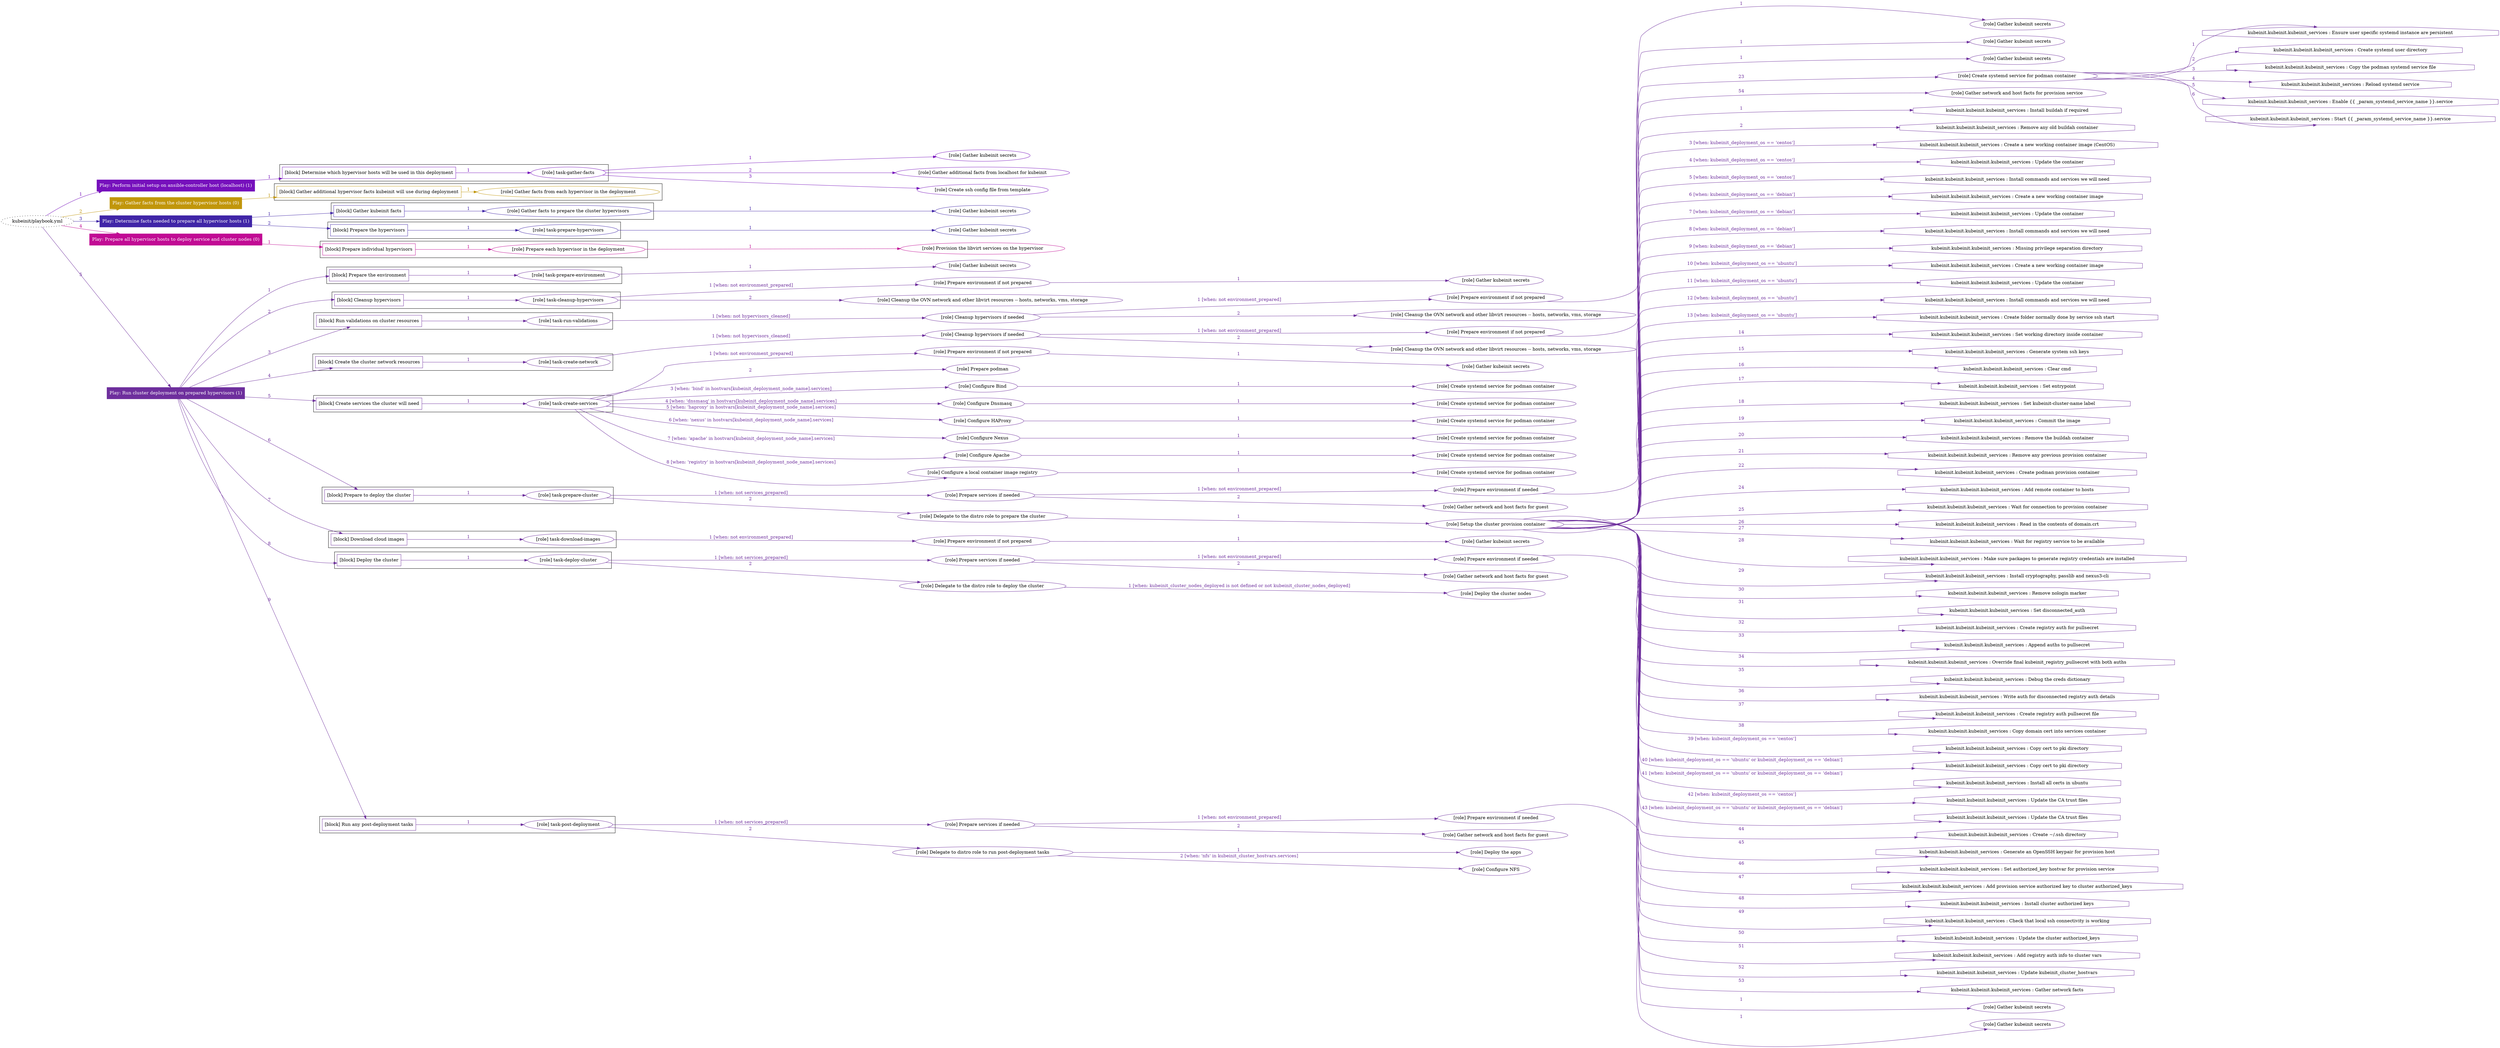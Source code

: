 digraph {
	graph [concentrate=true ordering=in rankdir=LR ratio=fill]
	edge [esep=5 sep=10]
	"kubeinit/playbook.yml" [URL="/home/runner/work/kubeinit/kubeinit/kubeinit/playbook.yml" id=playbook_a686cc2c style=dotted]
	play_045494c7 [label="Play: Perform initial setup on ansible-controller host (localhost) (1)" URL="/home/runner/work/kubeinit/kubeinit/kubeinit/playbook.yml" color="#7610bc" fontcolor="#ffffff" id=play_045494c7 shape=box style=filled tooltip=localhost]
	"kubeinit/playbook.yml" -> play_045494c7 [label="1 " color="#7610bc" fontcolor="#7610bc" id=edge_57f34838 labeltooltip="1 " tooltip="1 "]
	subgraph "Gather kubeinit secrets" {
		role_75d4d42b [label="[role] Gather kubeinit secrets" URL="/home/runner/.ansible/collections/ansible_collections/kubeinit/kubeinit/roles/kubeinit_prepare/tasks/build_hypervisors_group.yml" color="#7610bc" id=role_75d4d42b tooltip="Gather kubeinit secrets"]
	}
	subgraph "Gather additional facts from localhost for kubeinit" {
		role_ff32ad99 [label="[role] Gather additional facts from localhost for kubeinit" URL="/home/runner/.ansible/collections/ansible_collections/kubeinit/kubeinit/roles/kubeinit_prepare/tasks/build_hypervisors_group.yml" color="#7610bc" id=role_ff32ad99 tooltip="Gather additional facts from localhost for kubeinit"]
	}
	subgraph "Create ssh config file from template" {
		role_8c00d1b4 [label="[role] Create ssh config file from template" URL="/home/runner/.ansible/collections/ansible_collections/kubeinit/kubeinit/roles/kubeinit_prepare/tasks/build_hypervisors_group.yml" color="#7610bc" id=role_8c00d1b4 tooltip="Create ssh config file from template"]
	}
	subgraph "task-gather-facts" {
		role_d8882a6d [label="[role] task-gather-facts" URL="/home/runner/work/kubeinit/kubeinit/kubeinit/playbook.yml" color="#7610bc" id=role_d8882a6d tooltip="task-gather-facts"]
		role_d8882a6d -> role_75d4d42b [label="1 " color="#7610bc" fontcolor="#7610bc" id=edge_7086e4f8 labeltooltip="1 " tooltip="1 "]
		role_d8882a6d -> role_ff32ad99 [label="2 " color="#7610bc" fontcolor="#7610bc" id=edge_e5eda3ba labeltooltip="2 " tooltip="2 "]
		role_d8882a6d -> role_8c00d1b4 [label="3 " color="#7610bc" fontcolor="#7610bc" id=edge_1c0daa9b labeltooltip="3 " tooltip="3 "]
	}
	subgraph "Play: Perform initial setup on ansible-controller host (localhost) (1)" {
		play_045494c7 -> block_2c45dfaf [label=1 color="#7610bc" fontcolor="#7610bc" id=edge_6321b18a labeltooltip=1 tooltip=1]
		subgraph cluster_block_2c45dfaf {
			block_2c45dfaf [label="[block] Determine which hypervisor hosts will be used in this deployment" URL="/home/runner/work/kubeinit/kubeinit/kubeinit/playbook.yml" color="#7610bc" id=block_2c45dfaf labeltooltip="Determine which hypervisor hosts will be used in this deployment" shape=box tooltip="Determine which hypervisor hosts will be used in this deployment"]
			block_2c45dfaf -> role_d8882a6d [label="1 " color="#7610bc" fontcolor="#7610bc" id=edge_1941be11 labeltooltip="1 " tooltip="1 "]
		}
	}
	play_22a58d64 [label="Play: Gather facts from the cluster hypervisor hosts (0)" URL="/home/runner/work/kubeinit/kubeinit/kubeinit/playbook.yml" color="#c1960b" fontcolor="#ffffff" id=play_22a58d64 shape=box style=filled tooltip="Play: Gather facts from the cluster hypervisor hosts (0)"]
	"kubeinit/playbook.yml" -> play_22a58d64 [label="2 " color="#c1960b" fontcolor="#c1960b" id=edge_fd9ff710 labeltooltip="2 " tooltip="2 "]
	subgraph "Gather facts from each hypervisor in the deployment" {
		role_be7f7d00 [label="[role] Gather facts from each hypervisor in the deployment" URL="/home/runner/work/kubeinit/kubeinit/kubeinit/playbook.yml" color="#c1960b" id=role_be7f7d00 tooltip="Gather facts from each hypervisor in the deployment"]
	}
	subgraph "Play: Gather facts from the cluster hypervisor hosts (0)" {
		play_22a58d64 -> block_1ef47dce [label=1 color="#c1960b" fontcolor="#c1960b" id=edge_48e5c2f3 labeltooltip=1 tooltip=1]
		subgraph cluster_block_1ef47dce {
			block_1ef47dce [label="[block] Gather additional hypervisor facts kubeinit will use during deployment" URL="/home/runner/work/kubeinit/kubeinit/kubeinit/playbook.yml" color="#c1960b" id=block_1ef47dce labeltooltip="Gather additional hypervisor facts kubeinit will use during deployment" shape=box tooltip="Gather additional hypervisor facts kubeinit will use during deployment"]
			block_1ef47dce -> role_be7f7d00 [label="1 " color="#c1960b" fontcolor="#c1960b" id=edge_4d7d3654 labeltooltip="1 " tooltip="1 "]
		}
	}
	play_cf9418e6 [label="Play: Determine facts needed to prepare all hypervisor hosts (1)" URL="/home/runner/work/kubeinit/kubeinit/kubeinit/playbook.yml" color="#4025a7" fontcolor="#ffffff" id=play_cf9418e6 shape=box style=filled tooltip=localhost]
	"kubeinit/playbook.yml" -> play_cf9418e6 [label="3 " color="#4025a7" fontcolor="#4025a7" id=edge_5047ddeb labeltooltip="3 " tooltip="3 "]
	subgraph "Gather kubeinit secrets" {
		role_5d38d0c1 [label="[role] Gather kubeinit secrets" URL="/home/runner/.ansible/collections/ansible_collections/kubeinit/kubeinit/roles/kubeinit_prepare/tasks/gather_kubeinit_facts.yml" color="#4025a7" id=role_5d38d0c1 tooltip="Gather kubeinit secrets"]
	}
	subgraph "Gather facts to prepare the cluster hypervisors" {
		role_2e29e741 [label="[role] Gather facts to prepare the cluster hypervisors" URL="/home/runner/work/kubeinit/kubeinit/kubeinit/playbook.yml" color="#4025a7" id=role_2e29e741 tooltip="Gather facts to prepare the cluster hypervisors"]
		role_2e29e741 -> role_5d38d0c1 [label="1 " color="#4025a7" fontcolor="#4025a7" id=edge_2fd377ef labeltooltip="1 " tooltip="1 "]
	}
	subgraph "Gather kubeinit secrets" {
		role_f99f743b [label="[role] Gather kubeinit secrets" URL="/home/runner/.ansible/collections/ansible_collections/kubeinit/kubeinit/roles/kubeinit_prepare/tasks/gather_kubeinit_facts.yml" color="#4025a7" id=role_f99f743b tooltip="Gather kubeinit secrets"]
	}
	subgraph "task-prepare-hypervisors" {
		role_46d9872c [label="[role] task-prepare-hypervisors" URL="/home/runner/work/kubeinit/kubeinit/kubeinit/playbook.yml" color="#4025a7" id=role_46d9872c tooltip="task-prepare-hypervisors"]
		role_46d9872c -> role_f99f743b [label="1 " color="#4025a7" fontcolor="#4025a7" id=edge_2d6ed34f labeltooltip="1 " tooltip="1 "]
	}
	subgraph "Play: Determine facts needed to prepare all hypervisor hosts (1)" {
		play_cf9418e6 -> block_96aa5e14 [label=1 color="#4025a7" fontcolor="#4025a7" id=edge_a22595d9 labeltooltip=1 tooltip=1]
		subgraph cluster_block_96aa5e14 {
			block_96aa5e14 [label="[block] Gather kubeinit facts" URL="/home/runner/work/kubeinit/kubeinit/kubeinit/playbook.yml" color="#4025a7" id=block_96aa5e14 labeltooltip="Gather kubeinit facts" shape=box tooltip="Gather kubeinit facts"]
			block_96aa5e14 -> role_2e29e741 [label="1 " color="#4025a7" fontcolor="#4025a7" id=edge_b01ccd8e labeltooltip="1 " tooltip="1 "]
		}
		play_cf9418e6 -> block_4cb4e784 [label=2 color="#4025a7" fontcolor="#4025a7" id=edge_8058cd82 labeltooltip=2 tooltip=2]
		subgraph cluster_block_4cb4e784 {
			block_4cb4e784 [label="[block] Prepare the hypervisors" URL="/home/runner/work/kubeinit/kubeinit/kubeinit/playbook.yml" color="#4025a7" id=block_4cb4e784 labeltooltip="Prepare the hypervisors" shape=box tooltip="Prepare the hypervisors"]
			block_4cb4e784 -> role_46d9872c [label="1 " color="#4025a7" fontcolor="#4025a7" id=edge_4a8d1c29 labeltooltip="1 " tooltip="1 "]
		}
	}
	play_29b8430f [label="Play: Prepare all hypervisor hosts to deploy service and cluster nodes (0)" URL="/home/runner/work/kubeinit/kubeinit/kubeinit/playbook.yml" color="#c10b94" fontcolor="#ffffff" id=play_29b8430f shape=box style=filled tooltip="Play: Prepare all hypervisor hosts to deploy service and cluster nodes (0)"]
	"kubeinit/playbook.yml" -> play_29b8430f [label="4 " color="#c10b94" fontcolor="#c10b94" id=edge_34e5d976 labeltooltip="4 " tooltip="4 "]
	subgraph "Provision the libvirt services on the hypervisor" {
		role_db679247 [label="[role] Provision the libvirt services on the hypervisor" URL="/home/runner/.ansible/collections/ansible_collections/kubeinit/kubeinit/roles/kubeinit_prepare/tasks/prepare_hypervisor.yml" color="#c10b94" id=role_db679247 tooltip="Provision the libvirt services on the hypervisor"]
	}
	subgraph "Prepare each hypervisor in the deployment" {
		role_cddd73ea [label="[role] Prepare each hypervisor in the deployment" URL="/home/runner/work/kubeinit/kubeinit/kubeinit/playbook.yml" color="#c10b94" id=role_cddd73ea tooltip="Prepare each hypervisor in the deployment"]
		role_cddd73ea -> role_db679247 [label="1 " color="#c10b94" fontcolor="#c10b94" id=edge_3c05ec7e labeltooltip="1 " tooltip="1 "]
	}
	subgraph "Play: Prepare all hypervisor hosts to deploy service and cluster nodes (0)" {
		play_29b8430f -> block_cece307b [label=1 color="#c10b94" fontcolor="#c10b94" id=edge_b488b469 labeltooltip=1 tooltip=1]
		subgraph cluster_block_cece307b {
			block_cece307b [label="[block] Prepare individual hypervisors" URL="/home/runner/work/kubeinit/kubeinit/kubeinit/playbook.yml" color="#c10b94" id=block_cece307b labeltooltip="Prepare individual hypervisors" shape=box tooltip="Prepare individual hypervisors"]
			block_cece307b -> role_cddd73ea [label="1 " color="#c10b94" fontcolor="#c10b94" id=edge_7172144f labeltooltip="1 " tooltip="1 "]
		}
	}
	play_357342a7 [label="Play: Run cluster deployment on prepared hypervisors (1)" URL="/home/runner/work/kubeinit/kubeinit/kubeinit/playbook.yml" color="#6e2f9d" fontcolor="#ffffff" id=play_357342a7 shape=box style=filled tooltip=localhost]
	"kubeinit/playbook.yml" -> play_357342a7 [label="5 " color="#6e2f9d" fontcolor="#6e2f9d" id=edge_2fe152da labeltooltip="5 " tooltip="5 "]
	subgraph "Gather kubeinit secrets" {
		role_8fb411d6 [label="[role] Gather kubeinit secrets" URL="/home/runner/.ansible/collections/ansible_collections/kubeinit/kubeinit/roles/kubeinit_prepare/tasks/gather_kubeinit_facts.yml" color="#6e2f9d" id=role_8fb411d6 tooltip="Gather kubeinit secrets"]
	}
	subgraph "task-prepare-environment" {
		role_221fca35 [label="[role] task-prepare-environment" URL="/home/runner/work/kubeinit/kubeinit/kubeinit/playbook.yml" color="#6e2f9d" id=role_221fca35 tooltip="task-prepare-environment"]
		role_221fca35 -> role_8fb411d6 [label="1 " color="#6e2f9d" fontcolor="#6e2f9d" id=edge_f3048f4d labeltooltip="1 " tooltip="1 "]
	}
	subgraph "Gather kubeinit secrets" {
		role_bf74b8f9 [label="[role] Gather kubeinit secrets" URL="/home/runner/.ansible/collections/ansible_collections/kubeinit/kubeinit/roles/kubeinit_prepare/tasks/gather_kubeinit_facts.yml" color="#6e2f9d" id=role_bf74b8f9 tooltip="Gather kubeinit secrets"]
	}
	subgraph "Prepare environment if not prepared" {
		role_89f3e627 [label="[role] Prepare environment if not prepared" URL="/home/runner/.ansible/collections/ansible_collections/kubeinit/kubeinit/roles/kubeinit_prepare/tasks/cleanup_hypervisors.yml" color="#6e2f9d" id=role_89f3e627 tooltip="Prepare environment if not prepared"]
		role_89f3e627 -> role_bf74b8f9 [label="1 " color="#6e2f9d" fontcolor="#6e2f9d" id=edge_c8e53cdb labeltooltip="1 " tooltip="1 "]
	}
	subgraph "Cleanup the OVN network and other libvirt resources -- hosts, networks, vms, storage" {
		role_94450656 [label="[role] Cleanup the OVN network and other libvirt resources -- hosts, networks, vms, storage" URL="/home/runner/.ansible/collections/ansible_collections/kubeinit/kubeinit/roles/kubeinit_prepare/tasks/cleanup_hypervisors.yml" color="#6e2f9d" id=role_94450656 tooltip="Cleanup the OVN network and other libvirt resources -- hosts, networks, vms, storage"]
	}
	subgraph "task-cleanup-hypervisors" {
		role_d8675797 [label="[role] task-cleanup-hypervisors" URL="/home/runner/work/kubeinit/kubeinit/kubeinit/playbook.yml" color="#6e2f9d" id=role_d8675797 tooltip="task-cleanup-hypervisors"]
		role_d8675797 -> role_89f3e627 [label="1 [when: not environment_prepared]" color="#6e2f9d" fontcolor="#6e2f9d" id=edge_423a36ea labeltooltip="1 [when: not environment_prepared]" tooltip="1 [when: not environment_prepared]"]
		role_d8675797 -> role_94450656 [label="2 " color="#6e2f9d" fontcolor="#6e2f9d" id=edge_ded66be3 labeltooltip="2 " tooltip="2 "]
	}
	subgraph "Gather kubeinit secrets" {
		role_b5a809bc [label="[role] Gather kubeinit secrets" URL="/home/runner/.ansible/collections/ansible_collections/kubeinit/kubeinit/roles/kubeinit_prepare/tasks/gather_kubeinit_facts.yml" color="#6e2f9d" id=role_b5a809bc tooltip="Gather kubeinit secrets"]
	}
	subgraph "Prepare environment if not prepared" {
		role_a5508e3c [label="[role] Prepare environment if not prepared" URL="/home/runner/.ansible/collections/ansible_collections/kubeinit/kubeinit/roles/kubeinit_prepare/tasks/cleanup_hypervisors.yml" color="#6e2f9d" id=role_a5508e3c tooltip="Prepare environment if not prepared"]
		role_a5508e3c -> role_b5a809bc [label="1 " color="#6e2f9d" fontcolor="#6e2f9d" id=edge_f213e0d7 labeltooltip="1 " tooltip="1 "]
	}
	subgraph "Cleanup the OVN network and other libvirt resources -- hosts, networks, vms, storage" {
		role_f7f2c95e [label="[role] Cleanup the OVN network and other libvirt resources -- hosts, networks, vms, storage" URL="/home/runner/.ansible/collections/ansible_collections/kubeinit/kubeinit/roles/kubeinit_prepare/tasks/cleanup_hypervisors.yml" color="#6e2f9d" id=role_f7f2c95e tooltip="Cleanup the OVN network and other libvirt resources -- hosts, networks, vms, storage"]
	}
	subgraph "Cleanup hypervisors if needed" {
		role_f1eb09b4 [label="[role] Cleanup hypervisors if needed" URL="/home/runner/.ansible/collections/ansible_collections/kubeinit/kubeinit/roles/kubeinit_validations/tasks/main.yml" color="#6e2f9d" id=role_f1eb09b4 tooltip="Cleanup hypervisors if needed"]
		role_f1eb09b4 -> role_a5508e3c [label="1 [when: not environment_prepared]" color="#6e2f9d" fontcolor="#6e2f9d" id=edge_bf318be2 labeltooltip="1 [when: not environment_prepared]" tooltip="1 [when: not environment_prepared]"]
		role_f1eb09b4 -> role_f7f2c95e [label="2 " color="#6e2f9d" fontcolor="#6e2f9d" id=edge_19c7e714 labeltooltip="2 " tooltip="2 "]
	}
	subgraph "task-run-validations" {
		role_af3126ca [label="[role] task-run-validations" URL="/home/runner/work/kubeinit/kubeinit/kubeinit/playbook.yml" color="#6e2f9d" id=role_af3126ca tooltip="task-run-validations"]
		role_af3126ca -> role_f1eb09b4 [label="1 [when: not hypervisors_cleaned]" color="#6e2f9d" fontcolor="#6e2f9d" id=edge_f7c12bca labeltooltip="1 [when: not hypervisors_cleaned]" tooltip="1 [when: not hypervisors_cleaned]"]
	}
	subgraph "Gather kubeinit secrets" {
		role_5e32e3a9 [label="[role] Gather kubeinit secrets" URL="/home/runner/.ansible/collections/ansible_collections/kubeinit/kubeinit/roles/kubeinit_prepare/tasks/gather_kubeinit_facts.yml" color="#6e2f9d" id=role_5e32e3a9 tooltip="Gather kubeinit secrets"]
	}
	subgraph "Prepare environment if not prepared" {
		role_e4fc43c6 [label="[role] Prepare environment if not prepared" URL="/home/runner/.ansible/collections/ansible_collections/kubeinit/kubeinit/roles/kubeinit_prepare/tasks/cleanup_hypervisors.yml" color="#6e2f9d" id=role_e4fc43c6 tooltip="Prepare environment if not prepared"]
		role_e4fc43c6 -> role_5e32e3a9 [label="1 " color="#6e2f9d" fontcolor="#6e2f9d" id=edge_a1243ca1 labeltooltip="1 " tooltip="1 "]
	}
	subgraph "Cleanup the OVN network and other libvirt resources -- hosts, networks, vms, storage" {
		role_5387f296 [label="[role] Cleanup the OVN network and other libvirt resources -- hosts, networks, vms, storage" URL="/home/runner/.ansible/collections/ansible_collections/kubeinit/kubeinit/roles/kubeinit_prepare/tasks/cleanup_hypervisors.yml" color="#6e2f9d" id=role_5387f296 tooltip="Cleanup the OVN network and other libvirt resources -- hosts, networks, vms, storage"]
	}
	subgraph "Cleanup hypervisors if needed" {
		role_db92c52c [label="[role] Cleanup hypervisors if needed" URL="/home/runner/.ansible/collections/ansible_collections/kubeinit/kubeinit/roles/kubeinit_libvirt/tasks/create_network.yml" color="#6e2f9d" id=role_db92c52c tooltip="Cleanup hypervisors if needed"]
		role_db92c52c -> role_e4fc43c6 [label="1 [when: not environment_prepared]" color="#6e2f9d" fontcolor="#6e2f9d" id=edge_699d8750 labeltooltip="1 [when: not environment_prepared]" tooltip="1 [when: not environment_prepared]"]
		role_db92c52c -> role_5387f296 [label="2 " color="#6e2f9d" fontcolor="#6e2f9d" id=edge_3486a5b8 labeltooltip="2 " tooltip="2 "]
	}
	subgraph "task-create-network" {
		role_8b45c5ec [label="[role] task-create-network" URL="/home/runner/work/kubeinit/kubeinit/kubeinit/playbook.yml" color="#6e2f9d" id=role_8b45c5ec tooltip="task-create-network"]
		role_8b45c5ec -> role_db92c52c [label="1 [when: not hypervisors_cleaned]" color="#6e2f9d" fontcolor="#6e2f9d" id=edge_238685d8 labeltooltip="1 [when: not hypervisors_cleaned]" tooltip="1 [when: not hypervisors_cleaned]"]
	}
	subgraph "Gather kubeinit secrets" {
		role_6c777ce8 [label="[role] Gather kubeinit secrets" URL="/home/runner/.ansible/collections/ansible_collections/kubeinit/kubeinit/roles/kubeinit_prepare/tasks/gather_kubeinit_facts.yml" color="#6e2f9d" id=role_6c777ce8 tooltip="Gather kubeinit secrets"]
	}
	subgraph "Prepare environment if not prepared" {
		role_2c5adfbd [label="[role] Prepare environment if not prepared" URL="/home/runner/.ansible/collections/ansible_collections/kubeinit/kubeinit/roles/kubeinit_services/tasks/main.yml" color="#6e2f9d" id=role_2c5adfbd tooltip="Prepare environment if not prepared"]
		role_2c5adfbd -> role_6c777ce8 [label="1 " color="#6e2f9d" fontcolor="#6e2f9d" id=edge_fed47c52 labeltooltip="1 " tooltip="1 "]
	}
	subgraph "Prepare podman" {
		role_0fe5a13a [label="[role] Prepare podman" URL="/home/runner/.ansible/collections/ansible_collections/kubeinit/kubeinit/roles/kubeinit_services/tasks/00_create_service_pod.yml" color="#6e2f9d" id=role_0fe5a13a tooltip="Prepare podman"]
	}
	subgraph "Create systemd service for podman container" {
		role_a102614f [label="[role] Create systemd service for podman container" URL="/home/runner/.ansible/collections/ansible_collections/kubeinit/kubeinit/roles/kubeinit_bind/tasks/main.yml" color="#6e2f9d" id=role_a102614f tooltip="Create systemd service for podman container"]
	}
	subgraph "Configure Bind" {
		role_0026c034 [label="[role] Configure Bind" URL="/home/runner/.ansible/collections/ansible_collections/kubeinit/kubeinit/roles/kubeinit_services/tasks/start_services_containers.yml" color="#6e2f9d" id=role_0026c034 tooltip="Configure Bind"]
		role_0026c034 -> role_a102614f [label="1 " color="#6e2f9d" fontcolor="#6e2f9d" id=edge_34df18b0 labeltooltip="1 " tooltip="1 "]
	}
	subgraph "Create systemd service for podman container" {
		role_7607464f [label="[role] Create systemd service for podman container" URL="/home/runner/.ansible/collections/ansible_collections/kubeinit/kubeinit/roles/kubeinit_dnsmasq/tasks/main.yml" color="#6e2f9d" id=role_7607464f tooltip="Create systemd service for podman container"]
	}
	subgraph "Configure Dnsmasq" {
		role_d8ea2af4 [label="[role] Configure Dnsmasq" URL="/home/runner/.ansible/collections/ansible_collections/kubeinit/kubeinit/roles/kubeinit_services/tasks/start_services_containers.yml" color="#6e2f9d" id=role_d8ea2af4 tooltip="Configure Dnsmasq"]
		role_d8ea2af4 -> role_7607464f [label="1 " color="#6e2f9d" fontcolor="#6e2f9d" id=edge_61b8c027 labeltooltip="1 " tooltip="1 "]
	}
	subgraph "Create systemd service for podman container" {
		role_71e50594 [label="[role] Create systemd service for podman container" URL="/home/runner/.ansible/collections/ansible_collections/kubeinit/kubeinit/roles/kubeinit_haproxy/tasks/main.yml" color="#6e2f9d" id=role_71e50594 tooltip="Create systemd service for podman container"]
	}
	subgraph "Configure HAProxy" {
		role_c5b8e09f [label="[role] Configure HAProxy" URL="/home/runner/.ansible/collections/ansible_collections/kubeinit/kubeinit/roles/kubeinit_services/tasks/start_services_containers.yml" color="#6e2f9d" id=role_c5b8e09f tooltip="Configure HAProxy"]
		role_c5b8e09f -> role_71e50594 [label="1 " color="#6e2f9d" fontcolor="#6e2f9d" id=edge_adb20ddb labeltooltip="1 " tooltip="1 "]
	}
	subgraph "Create systemd service for podman container" {
		role_1cd6f449 [label="[role] Create systemd service for podman container" URL="/home/runner/.ansible/collections/ansible_collections/kubeinit/kubeinit/roles/kubeinit_nexus/tasks/main.yml" color="#6e2f9d" id=role_1cd6f449 tooltip="Create systemd service for podman container"]
	}
	subgraph "Configure Nexus" {
		role_bb07dc0b [label="[role] Configure Nexus" URL="/home/runner/.ansible/collections/ansible_collections/kubeinit/kubeinit/roles/kubeinit_services/tasks/start_services_containers.yml" color="#6e2f9d" id=role_bb07dc0b tooltip="Configure Nexus"]
		role_bb07dc0b -> role_1cd6f449 [label="1 " color="#6e2f9d" fontcolor="#6e2f9d" id=edge_3c1ce1cb labeltooltip="1 " tooltip="1 "]
	}
	subgraph "Create systemd service for podman container" {
		role_3611a02a [label="[role] Create systemd service for podman container" URL="/home/runner/.ansible/collections/ansible_collections/kubeinit/kubeinit/roles/kubeinit_apache/tasks/main.yml" color="#6e2f9d" id=role_3611a02a tooltip="Create systemd service for podman container"]
	}
	subgraph "Configure Apache" {
		role_694aa803 [label="[role] Configure Apache" URL="/home/runner/.ansible/collections/ansible_collections/kubeinit/kubeinit/roles/kubeinit_services/tasks/start_services_containers.yml" color="#6e2f9d" id=role_694aa803 tooltip="Configure Apache"]
		role_694aa803 -> role_3611a02a [label="1 " color="#6e2f9d" fontcolor="#6e2f9d" id=edge_db770837 labeltooltip="1 " tooltip="1 "]
	}
	subgraph "Create systemd service for podman container" {
		role_4aa2ef17 [label="[role] Create systemd service for podman container" URL="/home/runner/.ansible/collections/ansible_collections/kubeinit/kubeinit/roles/kubeinit_registry/tasks/main.yml" color="#6e2f9d" id=role_4aa2ef17 tooltip="Create systemd service for podman container"]
	}
	subgraph "Configure a local container image registry" {
		role_087d15e1 [label="[role] Configure a local container image registry" URL="/home/runner/.ansible/collections/ansible_collections/kubeinit/kubeinit/roles/kubeinit_services/tasks/start_services_containers.yml" color="#6e2f9d" id=role_087d15e1 tooltip="Configure a local container image registry"]
		role_087d15e1 -> role_4aa2ef17 [label="1 " color="#6e2f9d" fontcolor="#6e2f9d" id=edge_0a5f74e4 labeltooltip="1 " tooltip="1 "]
	}
	subgraph "task-create-services" {
		role_29e4452e [label="[role] task-create-services" URL="/home/runner/work/kubeinit/kubeinit/kubeinit/playbook.yml" color="#6e2f9d" id=role_29e4452e tooltip="task-create-services"]
		role_29e4452e -> role_2c5adfbd [label="1 [when: not environment_prepared]" color="#6e2f9d" fontcolor="#6e2f9d" id=edge_6744f207 labeltooltip="1 [when: not environment_prepared]" tooltip="1 [when: not environment_prepared]"]
		role_29e4452e -> role_0fe5a13a [label="2 " color="#6e2f9d" fontcolor="#6e2f9d" id=edge_c7c8e2b7 labeltooltip="2 " tooltip="2 "]
		role_29e4452e -> role_0026c034 [label="3 [when: 'bind' in hostvars[kubeinit_deployment_node_name].services]" color="#6e2f9d" fontcolor="#6e2f9d" id=edge_2b631655 labeltooltip="3 [when: 'bind' in hostvars[kubeinit_deployment_node_name].services]" tooltip="3 [when: 'bind' in hostvars[kubeinit_deployment_node_name].services]"]
		role_29e4452e -> role_d8ea2af4 [label="4 [when: 'dnsmasq' in hostvars[kubeinit_deployment_node_name].services]" color="#6e2f9d" fontcolor="#6e2f9d" id=edge_40704766 labeltooltip="4 [when: 'dnsmasq' in hostvars[kubeinit_deployment_node_name].services]" tooltip="4 [when: 'dnsmasq' in hostvars[kubeinit_deployment_node_name].services]"]
		role_29e4452e -> role_c5b8e09f [label="5 [when: 'haproxy' in hostvars[kubeinit_deployment_node_name].services]" color="#6e2f9d" fontcolor="#6e2f9d" id=edge_7c280c55 labeltooltip="5 [when: 'haproxy' in hostvars[kubeinit_deployment_node_name].services]" tooltip="5 [when: 'haproxy' in hostvars[kubeinit_deployment_node_name].services]"]
		role_29e4452e -> role_bb07dc0b [label="6 [when: 'nexus' in hostvars[kubeinit_deployment_node_name].services]" color="#6e2f9d" fontcolor="#6e2f9d" id=edge_fe2af6bc labeltooltip="6 [when: 'nexus' in hostvars[kubeinit_deployment_node_name].services]" tooltip="6 [when: 'nexus' in hostvars[kubeinit_deployment_node_name].services]"]
		role_29e4452e -> role_694aa803 [label="7 [when: 'apache' in hostvars[kubeinit_deployment_node_name].services]" color="#6e2f9d" fontcolor="#6e2f9d" id=edge_9c583b4f labeltooltip="7 [when: 'apache' in hostvars[kubeinit_deployment_node_name].services]" tooltip="7 [when: 'apache' in hostvars[kubeinit_deployment_node_name].services]"]
		role_29e4452e -> role_087d15e1 [label="8 [when: 'registry' in hostvars[kubeinit_deployment_node_name].services]" color="#6e2f9d" fontcolor="#6e2f9d" id=edge_f335c889 labeltooltip="8 [when: 'registry' in hostvars[kubeinit_deployment_node_name].services]" tooltip="8 [when: 'registry' in hostvars[kubeinit_deployment_node_name].services]"]
	}
	subgraph "Gather kubeinit secrets" {
		role_2efbc254 [label="[role] Gather kubeinit secrets" URL="/home/runner/.ansible/collections/ansible_collections/kubeinit/kubeinit/roles/kubeinit_prepare/tasks/gather_kubeinit_facts.yml" color="#6e2f9d" id=role_2efbc254 tooltip="Gather kubeinit secrets"]
	}
	subgraph "Prepare environment if needed" {
		role_4ad41851 [label="[role] Prepare environment if needed" URL="/home/runner/.ansible/collections/ansible_collections/kubeinit/kubeinit/roles/kubeinit_services/tasks/prepare_services.yml" color="#6e2f9d" id=role_4ad41851 tooltip="Prepare environment if needed"]
		role_4ad41851 -> role_2efbc254 [label="1 " color="#6e2f9d" fontcolor="#6e2f9d" id=edge_b415c68b labeltooltip="1 " tooltip="1 "]
	}
	subgraph "Gather network and host facts for guest" {
		role_fd65234d [label="[role] Gather network and host facts for guest" URL="/home/runner/.ansible/collections/ansible_collections/kubeinit/kubeinit/roles/kubeinit_services/tasks/prepare_services.yml" color="#6e2f9d" id=role_fd65234d tooltip="Gather network and host facts for guest"]
	}
	subgraph "Prepare services if needed" {
		role_f6800b4a [label="[role] Prepare services if needed" URL="/home/runner/.ansible/collections/ansible_collections/kubeinit/kubeinit/roles/kubeinit_prepare/tasks/prepare_cluster.yml" color="#6e2f9d" id=role_f6800b4a tooltip="Prepare services if needed"]
		role_f6800b4a -> role_4ad41851 [label="1 [when: not environment_prepared]" color="#6e2f9d" fontcolor="#6e2f9d" id=edge_3f9fba00 labeltooltip="1 [when: not environment_prepared]" tooltip="1 [when: not environment_prepared]"]
		role_f6800b4a -> role_fd65234d [label="2 " color="#6e2f9d" fontcolor="#6e2f9d" id=edge_ca52f0ca labeltooltip="2 " tooltip="2 "]
	}
	subgraph "Create systemd service for podman container" {
		role_264ffc9f [label="[role] Create systemd service for podman container" URL="/home/runner/.ansible/collections/ansible_collections/kubeinit/kubeinit/roles/kubeinit_services/tasks/create_provision_container.yml" color="#6e2f9d" id=role_264ffc9f tooltip="Create systemd service for podman container"]
		task_7694e49c [label="kubeinit.kubeinit.kubeinit_services : Ensure user specific systemd instance are persistent" URL="/home/runner/.ansible/collections/ansible_collections/kubeinit/kubeinit/roles/kubeinit_services/tasks/create_managed_service.yml" color="#6e2f9d" id=task_7694e49c shape=octagon tooltip="kubeinit.kubeinit.kubeinit_services : Ensure user specific systemd instance are persistent"]
		role_264ffc9f -> task_7694e49c [label="1 " color="#6e2f9d" fontcolor="#6e2f9d" id=edge_a0cb1b76 labeltooltip="1 " tooltip="1 "]
		task_460daeec [label="kubeinit.kubeinit.kubeinit_services : Create systemd user directory" URL="/home/runner/.ansible/collections/ansible_collections/kubeinit/kubeinit/roles/kubeinit_services/tasks/create_managed_service.yml" color="#6e2f9d" id=task_460daeec shape=octagon tooltip="kubeinit.kubeinit.kubeinit_services : Create systemd user directory"]
		role_264ffc9f -> task_460daeec [label="2 " color="#6e2f9d" fontcolor="#6e2f9d" id=edge_2f6a1a7e labeltooltip="2 " tooltip="2 "]
		task_8a776b4c [label="kubeinit.kubeinit.kubeinit_services : Copy the podman systemd service file" URL="/home/runner/.ansible/collections/ansible_collections/kubeinit/kubeinit/roles/kubeinit_services/tasks/create_managed_service.yml" color="#6e2f9d" id=task_8a776b4c shape=octagon tooltip="kubeinit.kubeinit.kubeinit_services : Copy the podman systemd service file"]
		role_264ffc9f -> task_8a776b4c [label="3 " color="#6e2f9d" fontcolor="#6e2f9d" id=edge_204e901c labeltooltip="3 " tooltip="3 "]
		task_564d7dab [label="kubeinit.kubeinit.kubeinit_services : Reload systemd service" URL="/home/runner/.ansible/collections/ansible_collections/kubeinit/kubeinit/roles/kubeinit_services/tasks/create_managed_service.yml" color="#6e2f9d" id=task_564d7dab shape=octagon tooltip="kubeinit.kubeinit.kubeinit_services : Reload systemd service"]
		role_264ffc9f -> task_564d7dab [label="4 " color="#6e2f9d" fontcolor="#6e2f9d" id=edge_a0e8f36e labeltooltip="4 " tooltip="4 "]
		task_fb7915f9 [label="kubeinit.kubeinit.kubeinit_services : Enable {{ _param_systemd_service_name }}.service" URL="/home/runner/.ansible/collections/ansible_collections/kubeinit/kubeinit/roles/kubeinit_services/tasks/create_managed_service.yml" color="#6e2f9d" id=task_fb7915f9 shape=octagon tooltip="kubeinit.kubeinit.kubeinit_services : Enable {{ _param_systemd_service_name }}.service"]
		role_264ffc9f -> task_fb7915f9 [label="5 " color="#6e2f9d" fontcolor="#6e2f9d" id=edge_254bc354 labeltooltip="5 " tooltip="5 "]
		task_e61347b8 [label="kubeinit.kubeinit.kubeinit_services : Start {{ _param_systemd_service_name }}.service" URL="/home/runner/.ansible/collections/ansible_collections/kubeinit/kubeinit/roles/kubeinit_services/tasks/create_managed_service.yml" color="#6e2f9d" id=task_e61347b8 shape=octagon tooltip="kubeinit.kubeinit.kubeinit_services : Start {{ _param_systemd_service_name }}.service"]
		role_264ffc9f -> task_e61347b8 [label="6 " color="#6e2f9d" fontcolor="#6e2f9d" id=edge_cd61e15d labeltooltip="6 " tooltip="6 "]
	}
	subgraph "Gather network and host facts for provision service" {
		role_1c862122 [label="[role] Gather network and host facts for provision service" URL="/home/runner/.ansible/collections/ansible_collections/kubeinit/kubeinit/roles/kubeinit_services/tasks/create_provision_container.yml" color="#6e2f9d" id=role_1c862122 tooltip="Gather network and host facts for provision service"]
	}
	subgraph "Setup the cluster provision container" {
		role_7e9dba54 [label="[role] Setup the cluster provision container" URL="/home/runner/.ansible/collections/ansible_collections/kubeinit/kubeinit/roles/kubeinit_cdk/tasks/prepare_cluster.yml" color="#6e2f9d" id=role_7e9dba54 tooltip="Setup the cluster provision container"]
		task_973a0999 [label="kubeinit.kubeinit.kubeinit_services : Install buildah if required" URL="/home/runner/.ansible/collections/ansible_collections/kubeinit/kubeinit/roles/kubeinit_services/tasks/create_provision_container.yml" color="#6e2f9d" id=task_973a0999 shape=octagon tooltip="kubeinit.kubeinit.kubeinit_services : Install buildah if required"]
		role_7e9dba54 -> task_973a0999 [label="1 " color="#6e2f9d" fontcolor="#6e2f9d" id=edge_994e4c3d labeltooltip="1 " tooltip="1 "]
		task_19806116 [label="kubeinit.kubeinit.kubeinit_services : Remove any old buildah container" URL="/home/runner/.ansible/collections/ansible_collections/kubeinit/kubeinit/roles/kubeinit_services/tasks/create_provision_container.yml" color="#6e2f9d" id=task_19806116 shape=octagon tooltip="kubeinit.kubeinit.kubeinit_services : Remove any old buildah container"]
		role_7e9dba54 -> task_19806116 [label="2 " color="#6e2f9d" fontcolor="#6e2f9d" id=edge_ebeaa74c labeltooltip="2 " tooltip="2 "]
		task_5c863e48 [label="kubeinit.kubeinit.kubeinit_services : Create a new working container image (CentOS)" URL="/home/runner/.ansible/collections/ansible_collections/kubeinit/kubeinit/roles/kubeinit_services/tasks/create_provision_container.yml" color="#6e2f9d" id=task_5c863e48 shape=octagon tooltip="kubeinit.kubeinit.kubeinit_services : Create a new working container image (CentOS)"]
		role_7e9dba54 -> task_5c863e48 [label="3 [when: kubeinit_deployment_os == 'centos']" color="#6e2f9d" fontcolor="#6e2f9d" id=edge_1c7e3d15 labeltooltip="3 [when: kubeinit_deployment_os == 'centos']" tooltip="3 [when: kubeinit_deployment_os == 'centos']"]
		task_d90b2213 [label="kubeinit.kubeinit.kubeinit_services : Update the container" URL="/home/runner/.ansible/collections/ansible_collections/kubeinit/kubeinit/roles/kubeinit_services/tasks/create_provision_container.yml" color="#6e2f9d" id=task_d90b2213 shape=octagon tooltip="kubeinit.kubeinit.kubeinit_services : Update the container"]
		role_7e9dba54 -> task_d90b2213 [label="4 [when: kubeinit_deployment_os == 'centos']" color="#6e2f9d" fontcolor="#6e2f9d" id=edge_c1a8b66d labeltooltip="4 [when: kubeinit_deployment_os == 'centos']" tooltip="4 [when: kubeinit_deployment_os == 'centos']"]
		task_05194770 [label="kubeinit.kubeinit.kubeinit_services : Install commands and services we will need" URL="/home/runner/.ansible/collections/ansible_collections/kubeinit/kubeinit/roles/kubeinit_services/tasks/create_provision_container.yml" color="#6e2f9d" id=task_05194770 shape=octagon tooltip="kubeinit.kubeinit.kubeinit_services : Install commands and services we will need"]
		role_7e9dba54 -> task_05194770 [label="5 [when: kubeinit_deployment_os == 'centos']" color="#6e2f9d" fontcolor="#6e2f9d" id=edge_6362735a labeltooltip="5 [when: kubeinit_deployment_os == 'centos']" tooltip="5 [when: kubeinit_deployment_os == 'centos']"]
		task_1415fa27 [label="kubeinit.kubeinit.kubeinit_services : Create a new working container image" URL="/home/runner/.ansible/collections/ansible_collections/kubeinit/kubeinit/roles/kubeinit_services/tasks/create_provision_container.yml" color="#6e2f9d" id=task_1415fa27 shape=octagon tooltip="kubeinit.kubeinit.kubeinit_services : Create a new working container image"]
		role_7e9dba54 -> task_1415fa27 [label="6 [when: kubeinit_deployment_os == 'debian']" color="#6e2f9d" fontcolor="#6e2f9d" id=edge_914e937b labeltooltip="6 [when: kubeinit_deployment_os == 'debian']" tooltip="6 [when: kubeinit_deployment_os == 'debian']"]
		task_f9029c6c [label="kubeinit.kubeinit.kubeinit_services : Update the container" URL="/home/runner/.ansible/collections/ansible_collections/kubeinit/kubeinit/roles/kubeinit_services/tasks/create_provision_container.yml" color="#6e2f9d" id=task_f9029c6c shape=octagon tooltip="kubeinit.kubeinit.kubeinit_services : Update the container"]
		role_7e9dba54 -> task_f9029c6c [label="7 [when: kubeinit_deployment_os == 'debian']" color="#6e2f9d" fontcolor="#6e2f9d" id=edge_71a18a42 labeltooltip="7 [when: kubeinit_deployment_os == 'debian']" tooltip="7 [when: kubeinit_deployment_os == 'debian']"]
		task_fcfa8ec6 [label="kubeinit.kubeinit.kubeinit_services : Install commands and services we will need" URL="/home/runner/.ansible/collections/ansible_collections/kubeinit/kubeinit/roles/kubeinit_services/tasks/create_provision_container.yml" color="#6e2f9d" id=task_fcfa8ec6 shape=octagon tooltip="kubeinit.kubeinit.kubeinit_services : Install commands and services we will need"]
		role_7e9dba54 -> task_fcfa8ec6 [label="8 [when: kubeinit_deployment_os == 'debian']" color="#6e2f9d" fontcolor="#6e2f9d" id=edge_2ac42caf labeltooltip="8 [when: kubeinit_deployment_os == 'debian']" tooltip="8 [when: kubeinit_deployment_os == 'debian']"]
		task_f1e27640 [label="kubeinit.kubeinit.kubeinit_services : Missing privilege separation directory" URL="/home/runner/.ansible/collections/ansible_collections/kubeinit/kubeinit/roles/kubeinit_services/tasks/create_provision_container.yml" color="#6e2f9d" id=task_f1e27640 shape=octagon tooltip="kubeinit.kubeinit.kubeinit_services : Missing privilege separation directory"]
		role_7e9dba54 -> task_f1e27640 [label="9 [when: kubeinit_deployment_os == 'debian']" color="#6e2f9d" fontcolor="#6e2f9d" id=edge_8a2a1388 labeltooltip="9 [when: kubeinit_deployment_os == 'debian']" tooltip="9 [when: kubeinit_deployment_os == 'debian']"]
		task_52b5c098 [label="kubeinit.kubeinit.kubeinit_services : Create a new working container image" URL="/home/runner/.ansible/collections/ansible_collections/kubeinit/kubeinit/roles/kubeinit_services/tasks/create_provision_container.yml" color="#6e2f9d" id=task_52b5c098 shape=octagon tooltip="kubeinit.kubeinit.kubeinit_services : Create a new working container image"]
		role_7e9dba54 -> task_52b5c098 [label="10 [when: kubeinit_deployment_os == 'ubuntu']" color="#6e2f9d" fontcolor="#6e2f9d" id=edge_a1d0c375 labeltooltip="10 [when: kubeinit_deployment_os == 'ubuntu']" tooltip="10 [when: kubeinit_deployment_os == 'ubuntu']"]
		task_01a49951 [label="kubeinit.kubeinit.kubeinit_services : Update the container" URL="/home/runner/.ansible/collections/ansible_collections/kubeinit/kubeinit/roles/kubeinit_services/tasks/create_provision_container.yml" color="#6e2f9d" id=task_01a49951 shape=octagon tooltip="kubeinit.kubeinit.kubeinit_services : Update the container"]
		role_7e9dba54 -> task_01a49951 [label="11 [when: kubeinit_deployment_os == 'ubuntu']" color="#6e2f9d" fontcolor="#6e2f9d" id=edge_35c385e7 labeltooltip="11 [when: kubeinit_deployment_os == 'ubuntu']" tooltip="11 [when: kubeinit_deployment_os == 'ubuntu']"]
		task_dceb1324 [label="kubeinit.kubeinit.kubeinit_services : Install commands and services we will need" URL="/home/runner/.ansible/collections/ansible_collections/kubeinit/kubeinit/roles/kubeinit_services/tasks/create_provision_container.yml" color="#6e2f9d" id=task_dceb1324 shape=octagon tooltip="kubeinit.kubeinit.kubeinit_services : Install commands and services we will need"]
		role_7e9dba54 -> task_dceb1324 [label="12 [when: kubeinit_deployment_os == 'ubuntu']" color="#6e2f9d" fontcolor="#6e2f9d" id=edge_3a1759dd labeltooltip="12 [when: kubeinit_deployment_os == 'ubuntu']" tooltip="12 [when: kubeinit_deployment_os == 'ubuntu']"]
		task_921b8b28 [label="kubeinit.kubeinit.kubeinit_services : Create folder normally done by service ssh start" URL="/home/runner/.ansible/collections/ansible_collections/kubeinit/kubeinit/roles/kubeinit_services/tasks/create_provision_container.yml" color="#6e2f9d" id=task_921b8b28 shape=octagon tooltip="kubeinit.kubeinit.kubeinit_services : Create folder normally done by service ssh start"]
		role_7e9dba54 -> task_921b8b28 [label="13 [when: kubeinit_deployment_os == 'ubuntu']" color="#6e2f9d" fontcolor="#6e2f9d" id=edge_2ebc6e5e labeltooltip="13 [when: kubeinit_deployment_os == 'ubuntu']" tooltip="13 [when: kubeinit_deployment_os == 'ubuntu']"]
		task_95ad5729 [label="kubeinit.kubeinit.kubeinit_services : Set working directory inside container" URL="/home/runner/.ansible/collections/ansible_collections/kubeinit/kubeinit/roles/kubeinit_services/tasks/create_provision_container.yml" color="#6e2f9d" id=task_95ad5729 shape=octagon tooltip="kubeinit.kubeinit.kubeinit_services : Set working directory inside container"]
		role_7e9dba54 -> task_95ad5729 [label="14 " color="#6e2f9d" fontcolor="#6e2f9d" id=edge_e46cd255 labeltooltip="14 " tooltip="14 "]
		task_b65b51a5 [label="kubeinit.kubeinit.kubeinit_services : Generate system ssh keys" URL="/home/runner/.ansible/collections/ansible_collections/kubeinit/kubeinit/roles/kubeinit_services/tasks/create_provision_container.yml" color="#6e2f9d" id=task_b65b51a5 shape=octagon tooltip="kubeinit.kubeinit.kubeinit_services : Generate system ssh keys"]
		role_7e9dba54 -> task_b65b51a5 [label="15 " color="#6e2f9d" fontcolor="#6e2f9d" id=edge_adca8713 labeltooltip="15 " tooltip="15 "]
		task_a5f9e51a [label="kubeinit.kubeinit.kubeinit_services : Clear cmd" URL="/home/runner/.ansible/collections/ansible_collections/kubeinit/kubeinit/roles/kubeinit_services/tasks/create_provision_container.yml" color="#6e2f9d" id=task_a5f9e51a shape=octagon tooltip="kubeinit.kubeinit.kubeinit_services : Clear cmd"]
		role_7e9dba54 -> task_a5f9e51a [label="16 " color="#6e2f9d" fontcolor="#6e2f9d" id=edge_b8795997 labeltooltip="16 " tooltip="16 "]
		task_4910ebfe [label="kubeinit.kubeinit.kubeinit_services : Set entrypoint" URL="/home/runner/.ansible/collections/ansible_collections/kubeinit/kubeinit/roles/kubeinit_services/tasks/create_provision_container.yml" color="#6e2f9d" id=task_4910ebfe shape=octagon tooltip="kubeinit.kubeinit.kubeinit_services : Set entrypoint"]
		role_7e9dba54 -> task_4910ebfe [label="17 " color="#6e2f9d" fontcolor="#6e2f9d" id=edge_3309d7fe labeltooltip="17 " tooltip="17 "]
		task_34f9fb1e [label="kubeinit.kubeinit.kubeinit_services : Set kubeinit-cluster-name label" URL="/home/runner/.ansible/collections/ansible_collections/kubeinit/kubeinit/roles/kubeinit_services/tasks/create_provision_container.yml" color="#6e2f9d" id=task_34f9fb1e shape=octagon tooltip="kubeinit.kubeinit.kubeinit_services : Set kubeinit-cluster-name label"]
		role_7e9dba54 -> task_34f9fb1e [label="18 " color="#6e2f9d" fontcolor="#6e2f9d" id=edge_aaf5aad1 labeltooltip="18 " tooltip="18 "]
		task_657de272 [label="kubeinit.kubeinit.kubeinit_services : Commit the image" URL="/home/runner/.ansible/collections/ansible_collections/kubeinit/kubeinit/roles/kubeinit_services/tasks/create_provision_container.yml" color="#6e2f9d" id=task_657de272 shape=octagon tooltip="kubeinit.kubeinit.kubeinit_services : Commit the image"]
		role_7e9dba54 -> task_657de272 [label="19 " color="#6e2f9d" fontcolor="#6e2f9d" id=edge_4276530e labeltooltip="19 " tooltip="19 "]
		task_7aad4ee1 [label="kubeinit.kubeinit.kubeinit_services : Remove the buildah container" URL="/home/runner/.ansible/collections/ansible_collections/kubeinit/kubeinit/roles/kubeinit_services/tasks/create_provision_container.yml" color="#6e2f9d" id=task_7aad4ee1 shape=octagon tooltip="kubeinit.kubeinit.kubeinit_services : Remove the buildah container"]
		role_7e9dba54 -> task_7aad4ee1 [label="20 " color="#6e2f9d" fontcolor="#6e2f9d" id=edge_8aa5181d labeltooltip="20 " tooltip="20 "]
		task_fccc617d [label="kubeinit.kubeinit.kubeinit_services : Remove any previous provision container" URL="/home/runner/.ansible/collections/ansible_collections/kubeinit/kubeinit/roles/kubeinit_services/tasks/create_provision_container.yml" color="#6e2f9d" id=task_fccc617d shape=octagon tooltip="kubeinit.kubeinit.kubeinit_services : Remove any previous provision container"]
		role_7e9dba54 -> task_fccc617d [label="21 " color="#6e2f9d" fontcolor="#6e2f9d" id=edge_ea37e7f0 labeltooltip="21 " tooltip="21 "]
		task_227c0b09 [label="kubeinit.kubeinit.kubeinit_services : Create podman provision container" URL="/home/runner/.ansible/collections/ansible_collections/kubeinit/kubeinit/roles/kubeinit_services/tasks/create_provision_container.yml" color="#6e2f9d" id=task_227c0b09 shape=octagon tooltip="kubeinit.kubeinit.kubeinit_services : Create podman provision container"]
		role_7e9dba54 -> task_227c0b09 [label="22 " color="#6e2f9d" fontcolor="#6e2f9d" id=edge_d7982554 labeltooltip="22 " tooltip="22 "]
		role_7e9dba54 -> role_264ffc9f [label="23 " color="#6e2f9d" fontcolor="#6e2f9d" id=edge_16de3f77 labeltooltip="23 " tooltip="23 "]
		task_3d7a2d03 [label="kubeinit.kubeinit.kubeinit_services : Add remote container to hosts" URL="/home/runner/.ansible/collections/ansible_collections/kubeinit/kubeinit/roles/kubeinit_services/tasks/create_provision_container.yml" color="#6e2f9d" id=task_3d7a2d03 shape=octagon tooltip="kubeinit.kubeinit.kubeinit_services : Add remote container to hosts"]
		role_7e9dba54 -> task_3d7a2d03 [label="24 " color="#6e2f9d" fontcolor="#6e2f9d" id=edge_c00d8681 labeltooltip="24 " tooltip="24 "]
		task_7fb4148f [label="kubeinit.kubeinit.kubeinit_services : Wait for connection to provision container" URL="/home/runner/.ansible/collections/ansible_collections/kubeinit/kubeinit/roles/kubeinit_services/tasks/create_provision_container.yml" color="#6e2f9d" id=task_7fb4148f shape=octagon tooltip="kubeinit.kubeinit.kubeinit_services : Wait for connection to provision container"]
		role_7e9dba54 -> task_7fb4148f [label="25 " color="#6e2f9d" fontcolor="#6e2f9d" id=edge_43f78816 labeltooltip="25 " tooltip="25 "]
		task_65222b93 [label="kubeinit.kubeinit.kubeinit_services : Read in the contents of domain.crt" URL="/home/runner/.ansible/collections/ansible_collections/kubeinit/kubeinit/roles/kubeinit_services/tasks/create_provision_container.yml" color="#6e2f9d" id=task_65222b93 shape=octagon tooltip="kubeinit.kubeinit.kubeinit_services : Read in the contents of domain.crt"]
		role_7e9dba54 -> task_65222b93 [label="26 " color="#6e2f9d" fontcolor="#6e2f9d" id=edge_241b1299 labeltooltip="26 " tooltip="26 "]
		task_bbd97e28 [label="kubeinit.kubeinit.kubeinit_services : Wait for registry service to be available" URL="/home/runner/.ansible/collections/ansible_collections/kubeinit/kubeinit/roles/kubeinit_services/tasks/create_provision_container.yml" color="#6e2f9d" id=task_bbd97e28 shape=octagon tooltip="kubeinit.kubeinit.kubeinit_services : Wait for registry service to be available"]
		role_7e9dba54 -> task_bbd97e28 [label="27 " color="#6e2f9d" fontcolor="#6e2f9d" id=edge_98ca02bc labeltooltip="27 " tooltip="27 "]
		task_845bc3ee [label="kubeinit.kubeinit.kubeinit_services : Make sure packages to generate registry credentials are installed" URL="/home/runner/.ansible/collections/ansible_collections/kubeinit/kubeinit/roles/kubeinit_services/tasks/create_provision_container.yml" color="#6e2f9d" id=task_845bc3ee shape=octagon tooltip="kubeinit.kubeinit.kubeinit_services : Make sure packages to generate registry credentials are installed"]
		role_7e9dba54 -> task_845bc3ee [label="28 " color="#6e2f9d" fontcolor="#6e2f9d" id=edge_c48563eb labeltooltip="28 " tooltip="28 "]
		task_12828316 [label="kubeinit.kubeinit.kubeinit_services : Install cryptography, passlib and nexus3-cli" URL="/home/runner/.ansible/collections/ansible_collections/kubeinit/kubeinit/roles/kubeinit_services/tasks/create_provision_container.yml" color="#6e2f9d" id=task_12828316 shape=octagon tooltip="kubeinit.kubeinit.kubeinit_services : Install cryptography, passlib and nexus3-cli"]
		role_7e9dba54 -> task_12828316 [label="29 " color="#6e2f9d" fontcolor="#6e2f9d" id=edge_53793db3 labeltooltip="29 " tooltip="29 "]
		task_53e4c134 [label="kubeinit.kubeinit.kubeinit_services : Remove nologin marker" URL="/home/runner/.ansible/collections/ansible_collections/kubeinit/kubeinit/roles/kubeinit_services/tasks/create_provision_container.yml" color="#6e2f9d" id=task_53e4c134 shape=octagon tooltip="kubeinit.kubeinit.kubeinit_services : Remove nologin marker"]
		role_7e9dba54 -> task_53e4c134 [label="30 " color="#6e2f9d" fontcolor="#6e2f9d" id=edge_1e1e3b01 labeltooltip="30 " tooltip="30 "]
		task_f36e13a1 [label="kubeinit.kubeinit.kubeinit_services : Set disconnected_auth" URL="/home/runner/.ansible/collections/ansible_collections/kubeinit/kubeinit/roles/kubeinit_services/tasks/create_provision_container.yml" color="#6e2f9d" id=task_f36e13a1 shape=octagon tooltip="kubeinit.kubeinit.kubeinit_services : Set disconnected_auth"]
		role_7e9dba54 -> task_f36e13a1 [label="31 " color="#6e2f9d" fontcolor="#6e2f9d" id=edge_eb8b7b5f labeltooltip="31 " tooltip="31 "]
		task_5d075ede [label="kubeinit.kubeinit.kubeinit_services : Create registry auth for pullsecret" URL="/home/runner/.ansible/collections/ansible_collections/kubeinit/kubeinit/roles/kubeinit_services/tasks/create_provision_container.yml" color="#6e2f9d" id=task_5d075ede shape=octagon tooltip="kubeinit.kubeinit.kubeinit_services : Create registry auth for pullsecret"]
		role_7e9dba54 -> task_5d075ede [label="32 " color="#6e2f9d" fontcolor="#6e2f9d" id=edge_56586bac labeltooltip="32 " tooltip="32 "]
		task_e4cf10d0 [label="kubeinit.kubeinit.kubeinit_services : Append auths to pullsecret" URL="/home/runner/.ansible/collections/ansible_collections/kubeinit/kubeinit/roles/kubeinit_services/tasks/create_provision_container.yml" color="#6e2f9d" id=task_e4cf10d0 shape=octagon tooltip="kubeinit.kubeinit.kubeinit_services : Append auths to pullsecret"]
		role_7e9dba54 -> task_e4cf10d0 [label="33 " color="#6e2f9d" fontcolor="#6e2f9d" id=edge_03bf4854 labeltooltip="33 " tooltip="33 "]
		task_559b3558 [label="kubeinit.kubeinit.kubeinit_services : Override final kubeinit_registry_pullsecret with both auths" URL="/home/runner/.ansible/collections/ansible_collections/kubeinit/kubeinit/roles/kubeinit_services/tasks/create_provision_container.yml" color="#6e2f9d" id=task_559b3558 shape=octagon tooltip="kubeinit.kubeinit.kubeinit_services : Override final kubeinit_registry_pullsecret with both auths"]
		role_7e9dba54 -> task_559b3558 [label="34 " color="#6e2f9d" fontcolor="#6e2f9d" id=edge_08a4007f labeltooltip="34 " tooltip="34 "]
		task_4f1d3a47 [label="kubeinit.kubeinit.kubeinit_services : Debug the creds dictionary" URL="/home/runner/.ansible/collections/ansible_collections/kubeinit/kubeinit/roles/kubeinit_services/tasks/create_provision_container.yml" color="#6e2f9d" id=task_4f1d3a47 shape=octagon tooltip="kubeinit.kubeinit.kubeinit_services : Debug the creds dictionary"]
		role_7e9dba54 -> task_4f1d3a47 [label="35 " color="#6e2f9d" fontcolor="#6e2f9d" id=edge_f6ad5765 labeltooltip="35 " tooltip="35 "]
		task_c69702e7 [label="kubeinit.kubeinit.kubeinit_services : Write auth for disconnected registry auth details" URL="/home/runner/.ansible/collections/ansible_collections/kubeinit/kubeinit/roles/kubeinit_services/tasks/create_provision_container.yml" color="#6e2f9d" id=task_c69702e7 shape=octagon tooltip="kubeinit.kubeinit.kubeinit_services : Write auth for disconnected registry auth details"]
		role_7e9dba54 -> task_c69702e7 [label="36 " color="#6e2f9d" fontcolor="#6e2f9d" id=edge_6443c53f labeltooltip="36 " tooltip="36 "]
		task_77b8916e [label="kubeinit.kubeinit.kubeinit_services : Create registry auth pullsecret file" URL="/home/runner/.ansible/collections/ansible_collections/kubeinit/kubeinit/roles/kubeinit_services/tasks/create_provision_container.yml" color="#6e2f9d" id=task_77b8916e shape=octagon tooltip="kubeinit.kubeinit.kubeinit_services : Create registry auth pullsecret file"]
		role_7e9dba54 -> task_77b8916e [label="37 " color="#6e2f9d" fontcolor="#6e2f9d" id=edge_905bc64a labeltooltip="37 " tooltip="37 "]
		task_97ad9c8c [label="kubeinit.kubeinit.kubeinit_services : Copy domain cert into services container" URL="/home/runner/.ansible/collections/ansible_collections/kubeinit/kubeinit/roles/kubeinit_services/tasks/create_provision_container.yml" color="#6e2f9d" id=task_97ad9c8c shape=octagon tooltip="kubeinit.kubeinit.kubeinit_services : Copy domain cert into services container"]
		role_7e9dba54 -> task_97ad9c8c [label="38 " color="#6e2f9d" fontcolor="#6e2f9d" id=edge_4f1fad93 labeltooltip="38 " tooltip="38 "]
		task_d49085e9 [label="kubeinit.kubeinit.kubeinit_services : Copy cert to pki directory" URL="/home/runner/.ansible/collections/ansible_collections/kubeinit/kubeinit/roles/kubeinit_services/tasks/create_provision_container.yml" color="#6e2f9d" id=task_d49085e9 shape=octagon tooltip="kubeinit.kubeinit.kubeinit_services : Copy cert to pki directory"]
		role_7e9dba54 -> task_d49085e9 [label="39 [when: kubeinit_deployment_os == 'centos']" color="#6e2f9d" fontcolor="#6e2f9d" id=edge_5d4f0ec1 labeltooltip="39 [when: kubeinit_deployment_os == 'centos']" tooltip="39 [when: kubeinit_deployment_os == 'centos']"]
		task_461c03bc [label="kubeinit.kubeinit.kubeinit_services : Copy cert to pki directory" URL="/home/runner/.ansible/collections/ansible_collections/kubeinit/kubeinit/roles/kubeinit_services/tasks/create_provision_container.yml" color="#6e2f9d" id=task_461c03bc shape=octagon tooltip="kubeinit.kubeinit.kubeinit_services : Copy cert to pki directory"]
		role_7e9dba54 -> task_461c03bc [label="40 [when: kubeinit_deployment_os == 'ubuntu' or kubeinit_deployment_os == 'debian']" color="#6e2f9d" fontcolor="#6e2f9d" id=edge_e09fc6ff labeltooltip="40 [when: kubeinit_deployment_os == 'ubuntu' or kubeinit_deployment_os == 'debian']" tooltip="40 [when: kubeinit_deployment_os == 'ubuntu' or kubeinit_deployment_os == 'debian']"]
		task_d9fa6c77 [label="kubeinit.kubeinit.kubeinit_services : Install all certs in ubuntu" URL="/home/runner/.ansible/collections/ansible_collections/kubeinit/kubeinit/roles/kubeinit_services/tasks/create_provision_container.yml" color="#6e2f9d" id=task_d9fa6c77 shape=octagon tooltip="kubeinit.kubeinit.kubeinit_services : Install all certs in ubuntu"]
		role_7e9dba54 -> task_d9fa6c77 [label="41 [when: kubeinit_deployment_os == 'ubuntu' or kubeinit_deployment_os == 'debian']" color="#6e2f9d" fontcolor="#6e2f9d" id=edge_c02782e4 labeltooltip="41 [when: kubeinit_deployment_os == 'ubuntu' or kubeinit_deployment_os == 'debian']" tooltip="41 [when: kubeinit_deployment_os == 'ubuntu' or kubeinit_deployment_os == 'debian']"]
		task_5972a87e [label="kubeinit.kubeinit.kubeinit_services : Update the CA trust files" URL="/home/runner/.ansible/collections/ansible_collections/kubeinit/kubeinit/roles/kubeinit_services/tasks/create_provision_container.yml" color="#6e2f9d" id=task_5972a87e shape=octagon tooltip="kubeinit.kubeinit.kubeinit_services : Update the CA trust files"]
		role_7e9dba54 -> task_5972a87e [label="42 [when: kubeinit_deployment_os == 'centos']" color="#6e2f9d" fontcolor="#6e2f9d" id=edge_d59389c0 labeltooltip="42 [when: kubeinit_deployment_os == 'centos']" tooltip="42 [when: kubeinit_deployment_os == 'centos']"]
		task_7f9ee927 [label="kubeinit.kubeinit.kubeinit_services : Update the CA trust files" URL="/home/runner/.ansible/collections/ansible_collections/kubeinit/kubeinit/roles/kubeinit_services/tasks/create_provision_container.yml" color="#6e2f9d" id=task_7f9ee927 shape=octagon tooltip="kubeinit.kubeinit.kubeinit_services : Update the CA trust files"]
		role_7e9dba54 -> task_7f9ee927 [label="43 [when: kubeinit_deployment_os == 'ubuntu' or kubeinit_deployment_os == 'debian']" color="#6e2f9d" fontcolor="#6e2f9d" id=edge_5f4d55a0 labeltooltip="43 [when: kubeinit_deployment_os == 'ubuntu' or kubeinit_deployment_os == 'debian']" tooltip="43 [when: kubeinit_deployment_os == 'ubuntu' or kubeinit_deployment_os == 'debian']"]
		task_b30dfcc5 [label="kubeinit.kubeinit.kubeinit_services : Create ~/.ssh directory" URL="/home/runner/.ansible/collections/ansible_collections/kubeinit/kubeinit/roles/kubeinit_services/tasks/create_provision_container.yml" color="#6e2f9d" id=task_b30dfcc5 shape=octagon tooltip="kubeinit.kubeinit.kubeinit_services : Create ~/.ssh directory"]
		role_7e9dba54 -> task_b30dfcc5 [label="44 " color="#6e2f9d" fontcolor="#6e2f9d" id=edge_bfae4fd4 labeltooltip="44 " tooltip="44 "]
		task_e5844322 [label="kubeinit.kubeinit.kubeinit_services : Generate an OpenSSH keypair for provision host" URL="/home/runner/.ansible/collections/ansible_collections/kubeinit/kubeinit/roles/kubeinit_services/tasks/create_provision_container.yml" color="#6e2f9d" id=task_e5844322 shape=octagon tooltip="kubeinit.kubeinit.kubeinit_services : Generate an OpenSSH keypair for provision host"]
		role_7e9dba54 -> task_e5844322 [label="45 " color="#6e2f9d" fontcolor="#6e2f9d" id=edge_965fea68 labeltooltip="45 " tooltip="45 "]
		task_bec7adda [label="kubeinit.kubeinit.kubeinit_services : Set authorized_key hostvar for provision service" URL="/home/runner/.ansible/collections/ansible_collections/kubeinit/kubeinit/roles/kubeinit_services/tasks/create_provision_container.yml" color="#6e2f9d" id=task_bec7adda shape=octagon tooltip="kubeinit.kubeinit.kubeinit_services : Set authorized_key hostvar for provision service"]
		role_7e9dba54 -> task_bec7adda [label="46 " color="#6e2f9d" fontcolor="#6e2f9d" id=edge_b09a6f8a labeltooltip="46 " tooltip="46 "]
		task_460e86cb [label="kubeinit.kubeinit.kubeinit_services : Add provision service authorized key to cluster authorized_keys" URL="/home/runner/.ansible/collections/ansible_collections/kubeinit/kubeinit/roles/kubeinit_services/tasks/create_provision_container.yml" color="#6e2f9d" id=task_460e86cb shape=octagon tooltip="kubeinit.kubeinit.kubeinit_services : Add provision service authorized key to cluster authorized_keys"]
		role_7e9dba54 -> task_460e86cb [label="47 " color="#6e2f9d" fontcolor="#6e2f9d" id=edge_d14712f6 labeltooltip="47 " tooltip="47 "]
		task_082d9b8c [label="kubeinit.kubeinit.kubeinit_services : Install cluster authorized keys" URL="/home/runner/.ansible/collections/ansible_collections/kubeinit/kubeinit/roles/kubeinit_services/tasks/create_provision_container.yml" color="#6e2f9d" id=task_082d9b8c shape=octagon tooltip="kubeinit.kubeinit.kubeinit_services : Install cluster authorized keys"]
		role_7e9dba54 -> task_082d9b8c [label="48 " color="#6e2f9d" fontcolor="#6e2f9d" id=edge_d83020d7 labeltooltip="48 " tooltip="48 "]
		task_6db8de31 [label="kubeinit.kubeinit.kubeinit_services : Check that local ssh connectivity is working" URL="/home/runner/.ansible/collections/ansible_collections/kubeinit/kubeinit/roles/kubeinit_services/tasks/create_provision_container.yml" color="#6e2f9d" id=task_6db8de31 shape=octagon tooltip="kubeinit.kubeinit.kubeinit_services : Check that local ssh connectivity is working"]
		role_7e9dba54 -> task_6db8de31 [label="49 " color="#6e2f9d" fontcolor="#6e2f9d" id=edge_a3d8d582 labeltooltip="49 " tooltip="49 "]
		task_d0ce0cdf [label="kubeinit.kubeinit.kubeinit_services : Update the cluster authorized_keys" URL="/home/runner/.ansible/collections/ansible_collections/kubeinit/kubeinit/roles/kubeinit_services/tasks/create_provision_container.yml" color="#6e2f9d" id=task_d0ce0cdf shape=octagon tooltip="kubeinit.kubeinit.kubeinit_services : Update the cluster authorized_keys"]
		role_7e9dba54 -> task_d0ce0cdf [label="50 " color="#6e2f9d" fontcolor="#6e2f9d" id=edge_d330e878 labeltooltip="50 " tooltip="50 "]
		task_233c5f16 [label="kubeinit.kubeinit.kubeinit_services : Add registry auth info to cluster vars" URL="/home/runner/.ansible/collections/ansible_collections/kubeinit/kubeinit/roles/kubeinit_services/tasks/create_provision_container.yml" color="#6e2f9d" id=task_233c5f16 shape=octagon tooltip="kubeinit.kubeinit.kubeinit_services : Add registry auth info to cluster vars"]
		role_7e9dba54 -> task_233c5f16 [label="51 " color="#6e2f9d" fontcolor="#6e2f9d" id=edge_a374a0c2 labeltooltip="51 " tooltip="51 "]
		task_f53b0e2b [label="kubeinit.kubeinit.kubeinit_services : Update kubeinit_cluster_hostvars" URL="/home/runner/.ansible/collections/ansible_collections/kubeinit/kubeinit/roles/kubeinit_services/tasks/create_provision_container.yml" color="#6e2f9d" id=task_f53b0e2b shape=octagon tooltip="kubeinit.kubeinit.kubeinit_services : Update kubeinit_cluster_hostvars"]
		role_7e9dba54 -> task_f53b0e2b [label="52 " color="#6e2f9d" fontcolor="#6e2f9d" id=edge_3129c1e6 labeltooltip="52 " tooltip="52 "]
		task_8f996731 [label="kubeinit.kubeinit.kubeinit_services : Gather network facts" URL="/home/runner/.ansible/collections/ansible_collections/kubeinit/kubeinit/roles/kubeinit_services/tasks/create_provision_container.yml" color="#6e2f9d" id=task_8f996731 shape=octagon tooltip="kubeinit.kubeinit.kubeinit_services : Gather network facts"]
		role_7e9dba54 -> task_8f996731 [label="53 " color="#6e2f9d" fontcolor="#6e2f9d" id=edge_d5494af8 labeltooltip="53 " tooltip="53 "]
		role_7e9dba54 -> role_1c862122 [label="54 " color="#6e2f9d" fontcolor="#6e2f9d" id=edge_b6e9b90e labeltooltip="54 " tooltip="54 "]
	}
	subgraph "Delegate to the distro role to prepare the cluster" {
		role_3a5d5555 [label="[role] Delegate to the distro role to prepare the cluster" URL="/home/runner/.ansible/collections/ansible_collections/kubeinit/kubeinit/roles/kubeinit_prepare/tasks/prepare_cluster.yml" color="#6e2f9d" id=role_3a5d5555 tooltip="Delegate to the distro role to prepare the cluster"]
		role_3a5d5555 -> role_7e9dba54 [label="1 " color="#6e2f9d" fontcolor="#6e2f9d" id=edge_fa2f5ec7 labeltooltip="1 " tooltip="1 "]
	}
	subgraph "task-prepare-cluster" {
		role_5bc3f17f [label="[role] task-prepare-cluster" URL="/home/runner/work/kubeinit/kubeinit/kubeinit/playbook.yml" color="#6e2f9d" id=role_5bc3f17f tooltip="task-prepare-cluster"]
		role_5bc3f17f -> role_f6800b4a [label="1 [when: not services_prepared]" color="#6e2f9d" fontcolor="#6e2f9d" id=edge_29fc70a7 labeltooltip="1 [when: not services_prepared]" tooltip="1 [when: not services_prepared]"]
		role_5bc3f17f -> role_3a5d5555 [label="2 " color="#6e2f9d" fontcolor="#6e2f9d" id=edge_69812d17 labeltooltip="2 " tooltip="2 "]
	}
	subgraph "Gather kubeinit secrets" {
		role_494bbd2a [label="[role] Gather kubeinit secrets" URL="/home/runner/.ansible/collections/ansible_collections/kubeinit/kubeinit/roles/kubeinit_prepare/tasks/gather_kubeinit_facts.yml" color="#6e2f9d" id=role_494bbd2a tooltip="Gather kubeinit secrets"]
	}
	subgraph "Prepare environment if not prepared" {
		role_90f42fc4 [label="[role] Prepare environment if not prepared" URL="/home/runner/.ansible/collections/ansible_collections/kubeinit/kubeinit/roles/kubeinit_libvirt/tasks/download_cloud_images.yml" color="#6e2f9d" id=role_90f42fc4 tooltip="Prepare environment if not prepared"]
		role_90f42fc4 -> role_494bbd2a [label="1 " color="#6e2f9d" fontcolor="#6e2f9d" id=edge_2a412aeb labeltooltip="1 " tooltip="1 "]
	}
	subgraph "task-download-images" {
		role_edaa0a29 [label="[role] task-download-images" URL="/home/runner/work/kubeinit/kubeinit/kubeinit/playbook.yml" color="#6e2f9d" id=role_edaa0a29 tooltip="task-download-images"]
		role_edaa0a29 -> role_90f42fc4 [label="1 [when: not environment_prepared]" color="#6e2f9d" fontcolor="#6e2f9d" id=edge_ce29873b labeltooltip="1 [when: not environment_prepared]" tooltip="1 [when: not environment_prepared]"]
	}
	subgraph "Gather kubeinit secrets" {
		role_6252aa53 [label="[role] Gather kubeinit secrets" URL="/home/runner/.ansible/collections/ansible_collections/kubeinit/kubeinit/roles/kubeinit_prepare/tasks/gather_kubeinit_facts.yml" color="#6e2f9d" id=role_6252aa53 tooltip="Gather kubeinit secrets"]
	}
	subgraph "Prepare environment if needed" {
		role_977cad6c [label="[role] Prepare environment if needed" URL="/home/runner/.ansible/collections/ansible_collections/kubeinit/kubeinit/roles/kubeinit_services/tasks/prepare_services.yml" color="#6e2f9d" id=role_977cad6c tooltip="Prepare environment if needed"]
		role_977cad6c -> role_6252aa53 [label="1 " color="#6e2f9d" fontcolor="#6e2f9d" id=edge_cb67e57e labeltooltip="1 " tooltip="1 "]
	}
	subgraph "Gather network and host facts for guest" {
		role_e6be30cb [label="[role] Gather network and host facts for guest" URL="/home/runner/.ansible/collections/ansible_collections/kubeinit/kubeinit/roles/kubeinit_services/tasks/prepare_services.yml" color="#6e2f9d" id=role_e6be30cb tooltip="Gather network and host facts for guest"]
	}
	subgraph "Prepare services if needed" {
		role_28dabfce [label="[role] Prepare services if needed" URL="/home/runner/.ansible/collections/ansible_collections/kubeinit/kubeinit/roles/kubeinit_prepare/tasks/deploy_cluster.yml" color="#6e2f9d" id=role_28dabfce tooltip="Prepare services if needed"]
		role_28dabfce -> role_977cad6c [label="1 [when: not environment_prepared]" color="#6e2f9d" fontcolor="#6e2f9d" id=edge_7b504223 labeltooltip="1 [when: not environment_prepared]" tooltip="1 [when: not environment_prepared]"]
		role_28dabfce -> role_e6be30cb [label="2 " color="#6e2f9d" fontcolor="#6e2f9d" id=edge_e13772db labeltooltip="2 " tooltip="2 "]
	}
	subgraph "Deploy the cluster nodes" {
		role_630f2cd9 [label="[role] Deploy the cluster nodes" URL="/home/runner/.ansible/collections/ansible_collections/kubeinit/kubeinit/roles/kubeinit_cdk/tasks/main.yml" color="#6e2f9d" id=role_630f2cd9 tooltip="Deploy the cluster nodes"]
	}
	subgraph "Delegate to the distro role to deploy the cluster" {
		role_c26f504f [label="[role] Delegate to the distro role to deploy the cluster" URL="/home/runner/.ansible/collections/ansible_collections/kubeinit/kubeinit/roles/kubeinit_prepare/tasks/deploy_cluster.yml" color="#6e2f9d" id=role_c26f504f tooltip="Delegate to the distro role to deploy the cluster"]
		role_c26f504f -> role_630f2cd9 [label="1 [when: kubeinit_cluster_nodes_deployed is not defined or not kubeinit_cluster_nodes_deployed]" color="#6e2f9d" fontcolor="#6e2f9d" id=edge_17d0c2fc labeltooltip="1 [when: kubeinit_cluster_nodes_deployed is not defined or not kubeinit_cluster_nodes_deployed]" tooltip="1 [when: kubeinit_cluster_nodes_deployed is not defined or not kubeinit_cluster_nodes_deployed]"]
	}
	subgraph "task-deploy-cluster" {
		role_a6201da0 [label="[role] task-deploy-cluster" URL="/home/runner/work/kubeinit/kubeinit/kubeinit/playbook.yml" color="#6e2f9d" id=role_a6201da0 tooltip="task-deploy-cluster"]
		role_a6201da0 -> role_28dabfce [label="1 [when: not services_prepared]" color="#6e2f9d" fontcolor="#6e2f9d" id=edge_85b0a049 labeltooltip="1 [when: not services_prepared]" tooltip="1 [when: not services_prepared]"]
		role_a6201da0 -> role_c26f504f [label="2 " color="#6e2f9d" fontcolor="#6e2f9d" id=edge_cf49b697 labeltooltip="2 " tooltip="2 "]
	}
	subgraph "Gather kubeinit secrets" {
		role_adc1fd86 [label="[role] Gather kubeinit secrets" URL="/home/runner/.ansible/collections/ansible_collections/kubeinit/kubeinit/roles/kubeinit_prepare/tasks/gather_kubeinit_facts.yml" color="#6e2f9d" id=role_adc1fd86 tooltip="Gather kubeinit secrets"]
	}
	subgraph "Prepare environment if needed" {
		role_f01cf91f [label="[role] Prepare environment if needed" URL="/home/runner/.ansible/collections/ansible_collections/kubeinit/kubeinit/roles/kubeinit_services/tasks/prepare_services.yml" color="#6e2f9d" id=role_f01cf91f tooltip="Prepare environment if needed"]
		role_f01cf91f -> role_adc1fd86 [label="1 " color="#6e2f9d" fontcolor="#6e2f9d" id=edge_af902527 labeltooltip="1 " tooltip="1 "]
	}
	subgraph "Gather network and host facts for guest" {
		role_95c8ee38 [label="[role] Gather network and host facts for guest" URL="/home/runner/.ansible/collections/ansible_collections/kubeinit/kubeinit/roles/kubeinit_services/tasks/prepare_services.yml" color="#6e2f9d" id=role_95c8ee38 tooltip="Gather network and host facts for guest"]
	}
	subgraph "Prepare services if needed" {
		role_37f2ac65 [label="[role] Prepare services if needed" URL="/home/runner/.ansible/collections/ansible_collections/kubeinit/kubeinit/roles/kubeinit_prepare/tasks/post_deployment.yml" color="#6e2f9d" id=role_37f2ac65 tooltip="Prepare services if needed"]
		role_37f2ac65 -> role_f01cf91f [label="1 [when: not environment_prepared]" color="#6e2f9d" fontcolor="#6e2f9d" id=edge_eda0d620 labeltooltip="1 [when: not environment_prepared]" tooltip="1 [when: not environment_prepared]"]
		role_37f2ac65 -> role_95c8ee38 [label="2 " color="#6e2f9d" fontcolor="#6e2f9d" id=edge_77118554 labeltooltip="2 " tooltip="2 "]
	}
	subgraph "Deploy the apps" {
		role_17f21864 [label="[role] Deploy the apps" URL="/home/runner/.ansible/collections/ansible_collections/kubeinit/kubeinit/roles/kubeinit_cdk/tasks/post_deployment_tasks.yml" color="#6e2f9d" id=role_17f21864 tooltip="Deploy the apps"]
	}
	subgraph "Configure NFS" {
		role_04c997d7 [label="[role] Configure NFS" URL="/home/runner/.ansible/collections/ansible_collections/kubeinit/kubeinit/roles/kubeinit_cdk/tasks/post_deployment_tasks.yml" color="#6e2f9d" id=role_04c997d7 tooltip="Configure NFS"]
	}
	subgraph "Delegate to distro role to run post-deployment tasks" {
		role_20f9b11b [label="[role] Delegate to distro role to run post-deployment tasks" URL="/home/runner/.ansible/collections/ansible_collections/kubeinit/kubeinit/roles/kubeinit_prepare/tasks/post_deployment.yml" color="#6e2f9d" id=role_20f9b11b tooltip="Delegate to distro role to run post-deployment tasks"]
		role_20f9b11b -> role_17f21864 [label="1 " color="#6e2f9d" fontcolor="#6e2f9d" id=edge_214588b1 labeltooltip="1 " tooltip="1 "]
		role_20f9b11b -> role_04c997d7 [label="2 [when: 'nfs' in kubeinit_cluster_hostvars.services]" color="#6e2f9d" fontcolor="#6e2f9d" id=edge_6972fe2b labeltooltip="2 [when: 'nfs' in kubeinit_cluster_hostvars.services]" tooltip="2 [when: 'nfs' in kubeinit_cluster_hostvars.services]"]
	}
	subgraph "task-post-deployment" {
		role_7be6d0b1 [label="[role] task-post-deployment" URL="/home/runner/work/kubeinit/kubeinit/kubeinit/playbook.yml" color="#6e2f9d" id=role_7be6d0b1 tooltip="task-post-deployment"]
		role_7be6d0b1 -> role_37f2ac65 [label="1 [when: not services_prepared]" color="#6e2f9d" fontcolor="#6e2f9d" id=edge_c3a97495 labeltooltip="1 [when: not services_prepared]" tooltip="1 [when: not services_prepared]"]
		role_7be6d0b1 -> role_20f9b11b [label="2 " color="#6e2f9d" fontcolor="#6e2f9d" id=edge_282e6550 labeltooltip="2 " tooltip="2 "]
	}
	subgraph "Play: Run cluster deployment on prepared hypervisors (1)" {
		play_357342a7 -> block_88b21a11 [label=1 color="#6e2f9d" fontcolor="#6e2f9d" id=edge_1989eacc labeltooltip=1 tooltip=1]
		subgraph cluster_block_88b21a11 {
			block_88b21a11 [label="[block] Prepare the environment" URL="/home/runner/work/kubeinit/kubeinit/kubeinit/playbook.yml" color="#6e2f9d" id=block_88b21a11 labeltooltip="Prepare the environment" shape=box tooltip="Prepare the environment"]
			block_88b21a11 -> role_221fca35 [label="1 " color="#6e2f9d" fontcolor="#6e2f9d" id=edge_463bbdd5 labeltooltip="1 " tooltip="1 "]
		}
		play_357342a7 -> block_ebd80e15 [label=2 color="#6e2f9d" fontcolor="#6e2f9d" id=edge_c3eebf24 labeltooltip=2 tooltip=2]
		subgraph cluster_block_ebd80e15 {
			block_ebd80e15 [label="[block] Cleanup hypervisors" URL="/home/runner/work/kubeinit/kubeinit/kubeinit/playbook.yml" color="#6e2f9d" id=block_ebd80e15 labeltooltip="Cleanup hypervisors" shape=box tooltip="Cleanup hypervisors"]
			block_ebd80e15 -> role_d8675797 [label="1 " color="#6e2f9d" fontcolor="#6e2f9d" id=edge_8d6613e8 labeltooltip="1 " tooltip="1 "]
		}
		play_357342a7 -> block_a2ae9325 [label=3 color="#6e2f9d" fontcolor="#6e2f9d" id=edge_43c59ba1 labeltooltip=3 tooltip=3]
		subgraph cluster_block_a2ae9325 {
			block_a2ae9325 [label="[block] Run validations on cluster resources" URL="/home/runner/work/kubeinit/kubeinit/kubeinit/playbook.yml" color="#6e2f9d" id=block_a2ae9325 labeltooltip="Run validations on cluster resources" shape=box tooltip="Run validations on cluster resources"]
			block_a2ae9325 -> role_af3126ca [label="1 " color="#6e2f9d" fontcolor="#6e2f9d" id=edge_047d0846 labeltooltip="1 " tooltip="1 "]
		}
		play_357342a7 -> block_cac07af3 [label=4 color="#6e2f9d" fontcolor="#6e2f9d" id=edge_a84b5393 labeltooltip=4 tooltip=4]
		subgraph cluster_block_cac07af3 {
			block_cac07af3 [label="[block] Create the cluster network resources" URL="/home/runner/work/kubeinit/kubeinit/kubeinit/playbook.yml" color="#6e2f9d" id=block_cac07af3 labeltooltip="Create the cluster network resources" shape=box tooltip="Create the cluster network resources"]
			block_cac07af3 -> role_8b45c5ec [label="1 " color="#6e2f9d" fontcolor="#6e2f9d" id=edge_d73c7d01 labeltooltip="1 " tooltip="1 "]
		}
		play_357342a7 -> block_3739035e [label=5 color="#6e2f9d" fontcolor="#6e2f9d" id=edge_d68f30c4 labeltooltip=5 tooltip=5]
		subgraph cluster_block_3739035e {
			block_3739035e [label="[block] Create services the cluster will need" URL="/home/runner/work/kubeinit/kubeinit/kubeinit/playbook.yml" color="#6e2f9d" id=block_3739035e labeltooltip="Create services the cluster will need" shape=box tooltip="Create services the cluster will need"]
			block_3739035e -> role_29e4452e [label="1 " color="#6e2f9d" fontcolor="#6e2f9d" id=edge_34989b7a labeltooltip="1 " tooltip="1 "]
		}
		play_357342a7 -> block_e0146f58 [label=6 color="#6e2f9d" fontcolor="#6e2f9d" id=edge_8a0701ac labeltooltip=6 tooltip=6]
		subgraph cluster_block_e0146f58 {
			block_e0146f58 [label="[block] Prepare to deploy the cluster" URL="/home/runner/work/kubeinit/kubeinit/kubeinit/playbook.yml" color="#6e2f9d" id=block_e0146f58 labeltooltip="Prepare to deploy the cluster" shape=box tooltip="Prepare to deploy the cluster"]
			block_e0146f58 -> role_5bc3f17f [label="1 " color="#6e2f9d" fontcolor="#6e2f9d" id=edge_d54dcfe9 labeltooltip="1 " tooltip="1 "]
		}
		play_357342a7 -> block_d73bcf80 [label=7 color="#6e2f9d" fontcolor="#6e2f9d" id=edge_0e60fb59 labeltooltip=7 tooltip=7]
		subgraph cluster_block_d73bcf80 {
			block_d73bcf80 [label="[block] Download cloud images" URL="/home/runner/work/kubeinit/kubeinit/kubeinit/playbook.yml" color="#6e2f9d" id=block_d73bcf80 labeltooltip="Download cloud images" shape=box tooltip="Download cloud images"]
			block_d73bcf80 -> role_edaa0a29 [label="1 " color="#6e2f9d" fontcolor="#6e2f9d" id=edge_972798fd labeltooltip="1 " tooltip="1 "]
		}
		play_357342a7 -> block_88bef872 [label=8 color="#6e2f9d" fontcolor="#6e2f9d" id=edge_5f65cfb7 labeltooltip=8 tooltip=8]
		subgraph cluster_block_88bef872 {
			block_88bef872 [label="[block] Deploy the cluster" URL="/home/runner/work/kubeinit/kubeinit/kubeinit/playbook.yml" color="#6e2f9d" id=block_88bef872 labeltooltip="Deploy the cluster" shape=box tooltip="Deploy the cluster"]
			block_88bef872 -> role_a6201da0 [label="1 " color="#6e2f9d" fontcolor="#6e2f9d" id=edge_900e034f labeltooltip="1 " tooltip="1 "]
		}
		play_357342a7 -> block_e5d9e453 [label=9 color="#6e2f9d" fontcolor="#6e2f9d" id=edge_b1819556 labeltooltip=9 tooltip=9]
		subgraph cluster_block_e5d9e453 {
			block_e5d9e453 [label="[block] Run any post-deployment tasks" URL="/home/runner/work/kubeinit/kubeinit/kubeinit/playbook.yml" color="#6e2f9d" id=block_e5d9e453 labeltooltip="Run any post-deployment tasks" shape=box tooltip="Run any post-deployment tasks"]
			block_e5d9e453 -> role_7be6d0b1 [label="1 " color="#6e2f9d" fontcolor="#6e2f9d" id=edge_6082025a labeltooltip="1 " tooltip="1 "]
		}
	}
}
